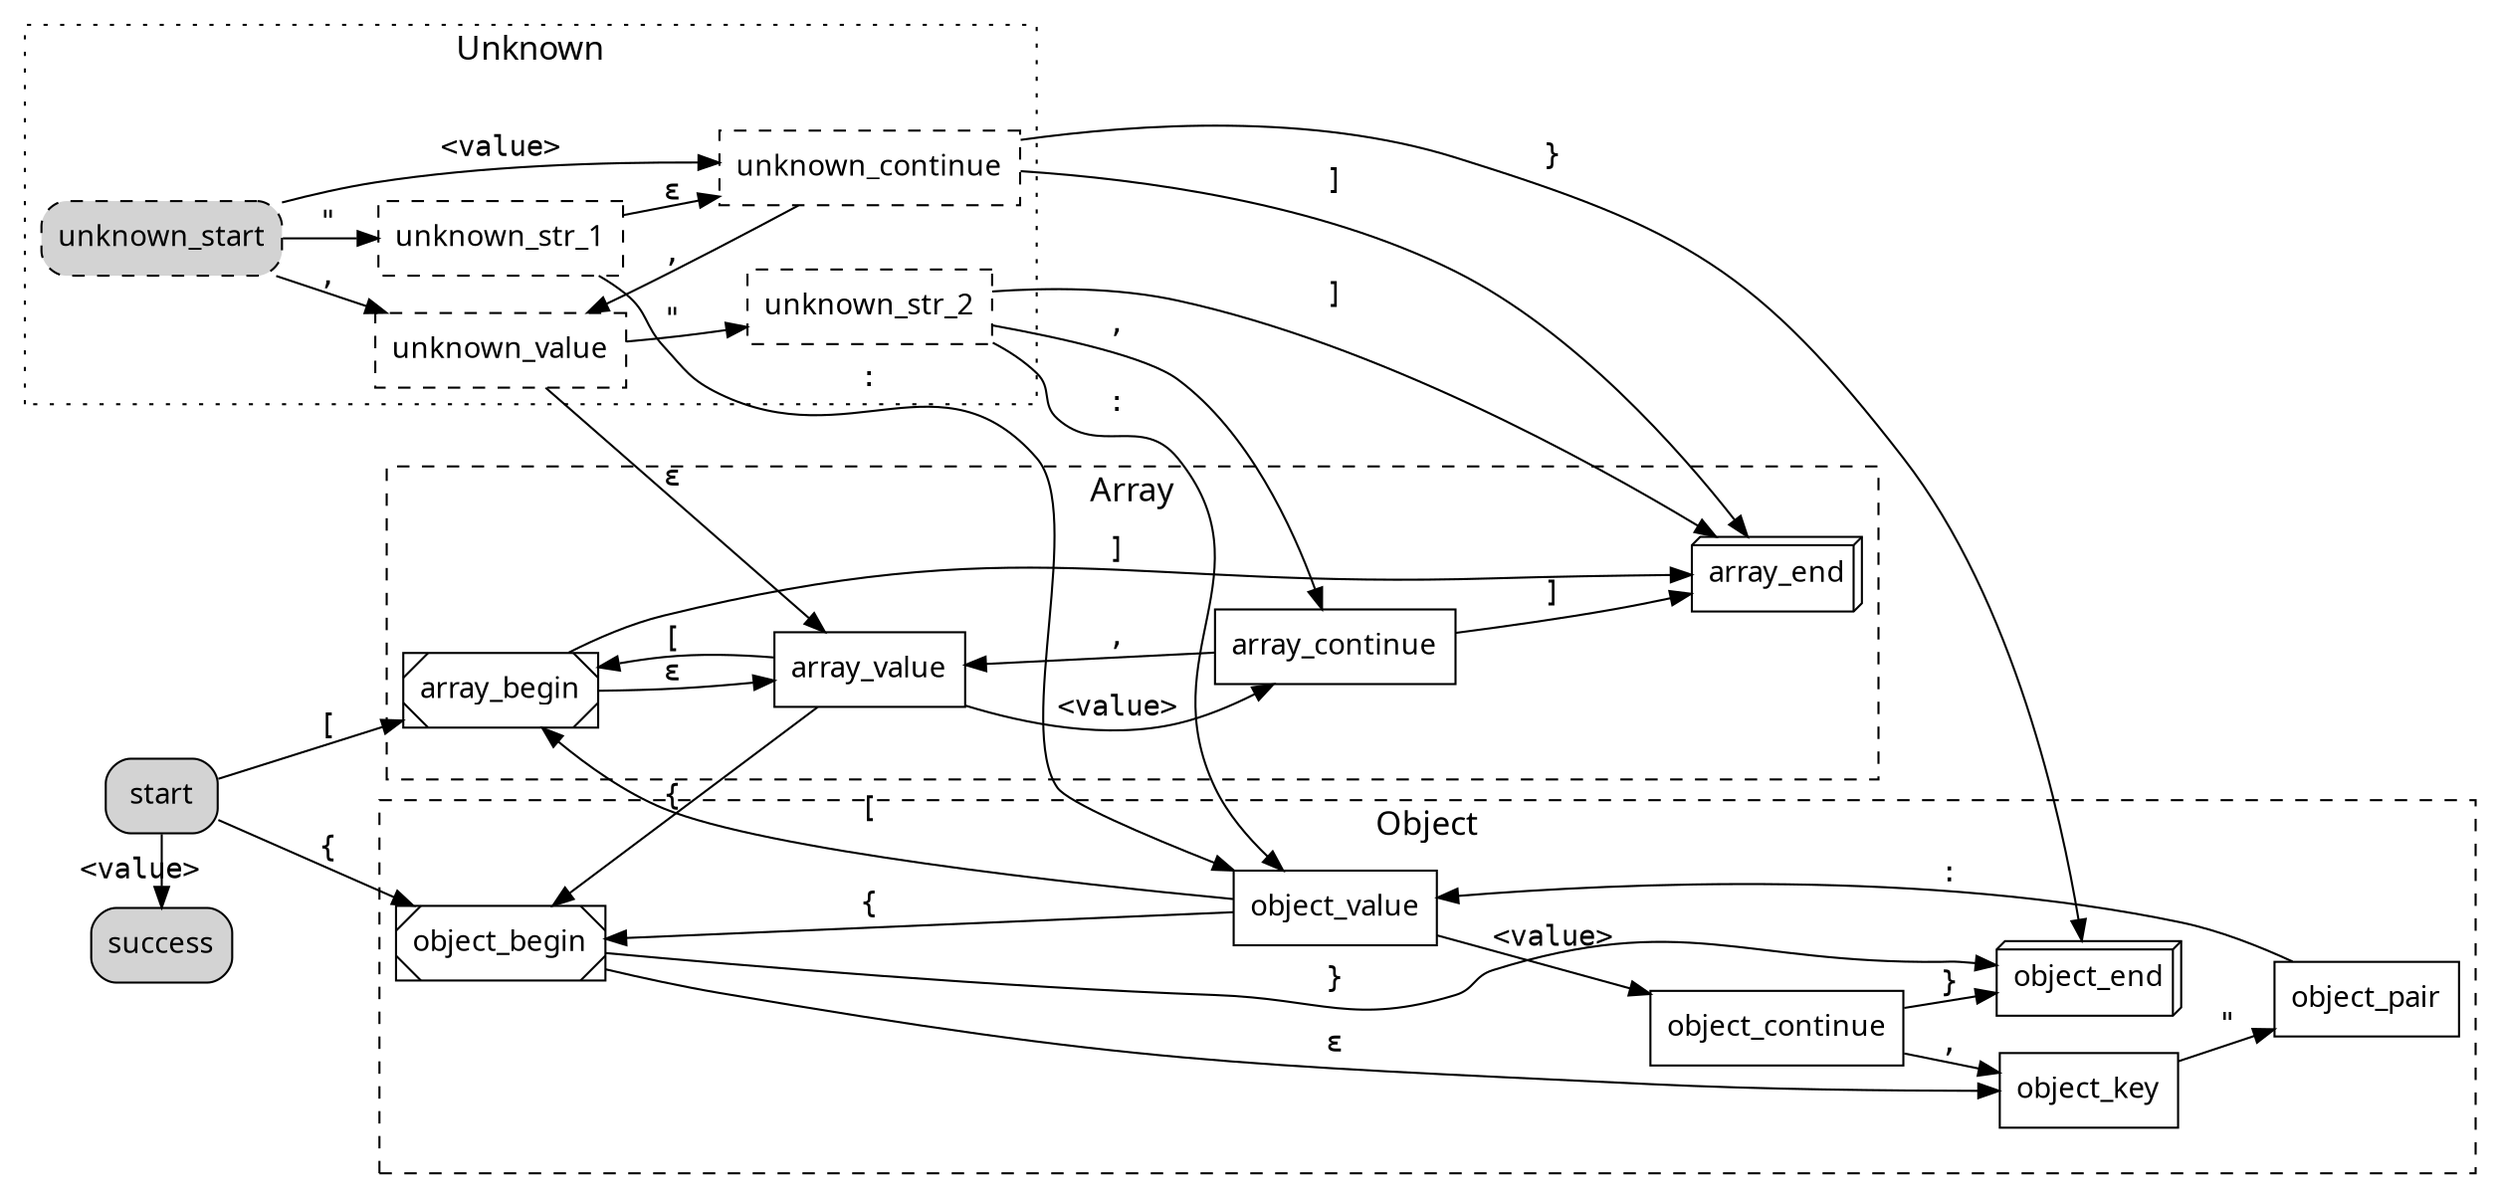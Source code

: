 digraph G {
	graph [rankdir=LR, newrank=true, fontname="CMU Sans Serif", fontsize=16]
	node [shape=box, fontname="CMU Sans Serif"]
	edge [fontname="Courier"]

	unknown_start -> unknown_str_1    [label="\""]
	// unknown_start -> array_end        [label="]"]
	// unknown_start -> object_end       [label="}"]
	// unknown_start -> object_value     [label=":"]
	unknown_start -> unknown_value    [label=","]
	unknown_start -> unknown_continue [label="<value>"]
	// unknown_start -> array_begin      [label="["]
	// unknown_start -> array_begin     [label="{"]

	unknown_str_1 -> object_value     [label=":"]
	unknown_str_1 -> unknown_continue [label="ε"]

	unknown_continue -> unknown_value [label=","]
	unknown_continue -> array_end     [label="]"]
	unknown_continue -> object_end    [label="}"]

	unknown_value -> unknown_str_2 [label="\""]
	unknown_value -> array_value   [label="ε"]

	unknown_str_2 -> object_value   [label=":"]
	unknown_str_2 -> array_continue [label=","]
	unknown_str_2 -> array_end      [label="]"]

	start -> success      [label="<value>"]
	start -> array_begin  [label="["]
	start -> object_begin [label="{"]

	object_begin -> object_key [label="ε"]
	object_begin -> object_end [label="}"]

	object_key -> object_pair [label="\""]

	object_pair -> object_value [label=":"]

	object_value -> object_continue [label="<value>"]
	object_value -> array_begin  [label="["]
	object_value -> object_begin [label="{"]

	object_continue -> object_key [label=","]
	object_continue -> object_end [label="}"]
	
	array_begin -> array_value [label="ε"]
	array_begin -> array_end   [label="]"]

	array_value -> array_continue [label="<value>"]
	array_value -> array_begin    [label="["]
	array_value -> object_begin   [label="{"]

	array_continue -> array_value [label=","]
	array_continue -> array_end   [label="]"]

	subgraph cluster_object {
		label = "Object";
		style = dashed;
		object_begin; object_key; object_pair; object_value; object_continue; object_end
	}

	subgraph cluster_array {
		label = "Array";
		style = dashed;
		array_begin; array_value; array_continue; array_end
	}

	subgraph cluster_unknown_states {
		label = "Unknown";
		style = dotted;
		unknown_start; unknown_continue; unknown_value; unknown_str_1; unknown_str_2
	}

	unknown_continue [style="dashed"]
	unknown_value    [style="dashed"]
	unknown_str_1    [style="dashed"]
	unknown_str_2    [style="dashed"]
	unknown_start    [style="filled,rounded,dashed"]
    
    start        [style="filled,rounded"]
    success      [style="filled,rounded"]
    array_begin  [style="diagonals"]
    object_begin [style="diagonals"]
    object_end   [shape="box3d"]
    array_end    [shape="box3d"]

    { rank=source; start; unknown_start; success }
	// { rank=same; unknown_continue; unknown_value; unknown_str_1; unknown_str_2 }
	{ rank=same; object_begin; array_begin; unknown_str_1 }
	// { rank=same; object_continue; array_continue; unknown_value }
	{ rank=same; array_value; unknown_continue }
	// { rank=same; array_continue; unknown_value }
	// { rank=sink; object_end; array_end }
	// { rank=same; object_continue; object_value }
}

